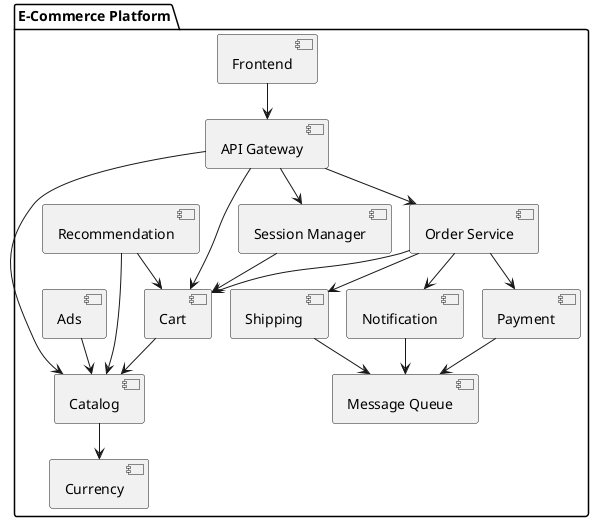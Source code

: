 @startuml
!pragma layout smetana

package "E-Commerce Platform" {
    [Frontend] as Frontend
    [API Gateway] as APIGateway
    [Catalog] as Catalog
    [Cart] as Cart
    [Order Service] as OrderService
    [Payment] as Payment
    [Shipping] as Shipping
    [Currency] as Currency
    [Recommendation] as Recommendation
    [Ads] as Ads
    [Notification] as Notification
    [Message Queue] as MQ
    [Session Manager] as SessionManager

    Frontend --> APIGateway
    APIGateway --> Catalog
    APIGateway --> Cart
    APIGateway --> OrderService
    APIGateway --> SessionManager

    Cart --> Catalog
    OrderService --> Cart
    OrderService --> Payment
    OrderService --> Shipping
    OrderService --> Notification

    Payment --> MQ
    Shipping --> MQ
    Notification --> MQ

    Recommendation --> Cart
    Recommendation --> Catalog

    Catalog --> Currency
    Ads --> Catalog

    SessionManager --> Cart
}

@enduml
